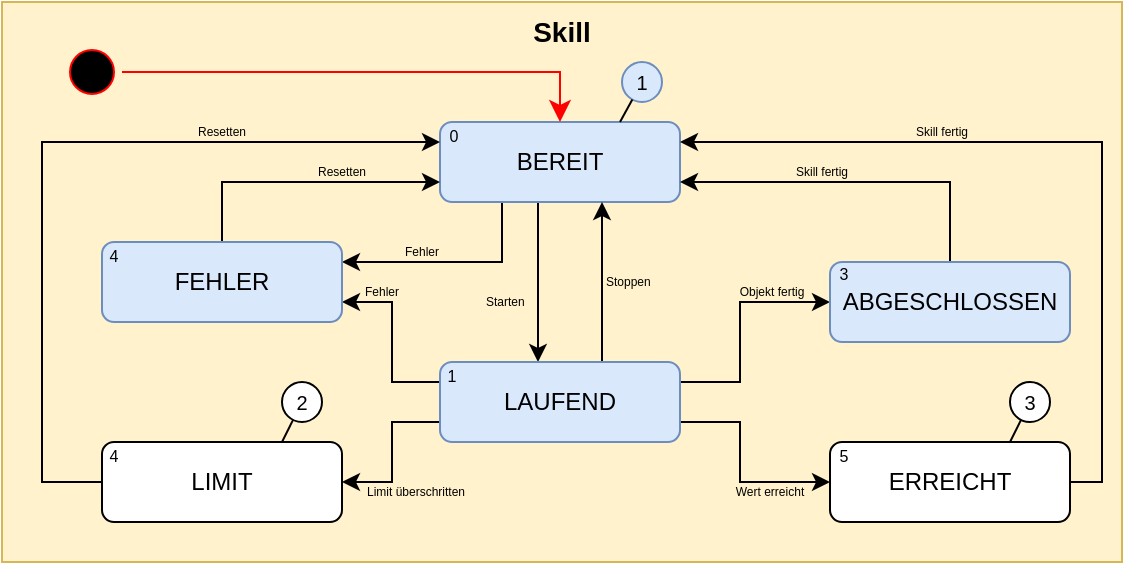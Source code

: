 <mxfile version="24.8.4">
  <diagram name="Seite-1" id="nUT34G9xeOLYj0SszjcQ">
    <mxGraphModel dx="704" dy="646" grid="1" gridSize="10" guides="1" tooltips="1" connect="1" arrows="1" fold="1" page="1" pageScale="1" pageWidth="827" pageHeight="1169" math="0" shadow="0">
      <root>
        <mxCell id="0" />
        <mxCell id="1" parent="0" />
        <mxCell id="TMbh94kAc-SO85xrON7S-257" value="" style="group;fillColor=#f5f5f5;fontColor=#333333;strokeColor=#666666;" parent="1" vertex="1" connectable="0">
          <mxGeometry x="120" y="370" width="560" height="280" as="geometry" />
        </mxCell>
        <mxCell id="TMbh94kAc-SO85xrON7S-27" value="&lt;b&gt;&lt;font style=&quot;font-size: 14px;&quot;&gt;Skill&lt;/font&gt;&lt;/b&gt;" style="rounded=0;whiteSpace=wrap;html=1;fillColor=#fff2cc;strokeColor=#d6b656;verticalAlign=top;" parent="TMbh94kAc-SO85xrON7S-257" vertex="1">
          <mxGeometry width="560" height="280" as="geometry" />
        </mxCell>
        <mxCell id="TMbh94kAc-SO85xrON7S-56" style="edgeStyle=orthogonalEdgeStyle;rounded=0;orthogonalLoop=1;jettySize=auto;html=1;entryX=0.5;entryY=0;entryDx=0;entryDy=0;" parent="TMbh94kAc-SO85xrON7S-257" edge="1">
          <mxGeometry relative="1" as="geometry">
            <mxPoint x="268" y="100" as="sourcePoint" />
            <mxPoint x="268" y="180" as="targetPoint" />
          </mxGeometry>
        </mxCell>
        <mxCell id="TMbh94kAc-SO85xrON7S-66" style="edgeStyle=orthogonalEdgeStyle;rounded=0;orthogonalLoop=1;jettySize=auto;html=1;entryX=1;entryY=0.25;entryDx=0;entryDy=0;" parent="TMbh94kAc-SO85xrON7S-257" source="TMbh94kAc-SO85xrON7S-45" target="TMbh94kAc-SO85xrON7S-51" edge="1">
          <mxGeometry relative="1" as="geometry">
            <Array as="points">
              <mxPoint x="250" y="130" />
            </Array>
          </mxGeometry>
        </mxCell>
        <mxCell id="TMbh94kAc-SO85xrON7S-45" value="BEREIT" style="rounded=1;whiteSpace=wrap;html=1;fillColor=#dae8fc;strokeColor=#6c8ebf;" parent="TMbh94kAc-SO85xrON7S-257" vertex="1">
          <mxGeometry x="219" y="60" width="120" height="40" as="geometry" />
        </mxCell>
        <mxCell id="TMbh94kAc-SO85xrON7S-54" style="edgeStyle=orthogonalEdgeStyle;rounded=0;orthogonalLoop=1;jettySize=auto;html=1;entryX=0;entryY=0.5;entryDx=0;entryDy=0;" parent="TMbh94kAc-SO85xrON7S-257" source="TMbh94kAc-SO85xrON7S-47" target="TMbh94kAc-SO85xrON7S-50" edge="1">
          <mxGeometry relative="1" as="geometry">
            <Array as="points">
              <mxPoint x="369" y="190" />
              <mxPoint x="369" y="150" />
            </Array>
          </mxGeometry>
        </mxCell>
        <mxCell id="TMbh94kAc-SO85xrON7S-55" style="edgeStyle=orthogonalEdgeStyle;rounded=0;orthogonalLoop=1;jettySize=auto;html=1;entryX=0;entryY=0.5;entryDx=0;entryDy=0;" parent="TMbh94kAc-SO85xrON7S-257" source="TMbh94kAc-SO85xrON7S-47" target="TMbh94kAc-SO85xrON7S-48" edge="1">
          <mxGeometry relative="1" as="geometry">
            <Array as="points">
              <mxPoint x="369" y="210" />
              <mxPoint x="369" y="240" />
            </Array>
          </mxGeometry>
        </mxCell>
        <mxCell id="TMbh94kAc-SO85xrON7S-61" style="edgeStyle=orthogonalEdgeStyle;rounded=0;orthogonalLoop=1;jettySize=auto;html=1;entryX=1;entryY=0.75;entryDx=0;entryDy=0;" parent="TMbh94kAc-SO85xrON7S-257" source="TMbh94kAc-SO85xrON7S-47" target="TMbh94kAc-SO85xrON7S-51" edge="1">
          <mxGeometry relative="1" as="geometry">
            <Array as="points">
              <mxPoint x="195" y="190" />
              <mxPoint x="195" y="150" />
            </Array>
          </mxGeometry>
        </mxCell>
        <mxCell id="TMbh94kAc-SO85xrON7S-62" style="edgeStyle=orthogonalEdgeStyle;rounded=0;orthogonalLoop=1;jettySize=auto;html=1;" parent="TMbh94kAc-SO85xrON7S-257" source="TMbh94kAc-SO85xrON7S-47" target="TMbh94kAc-SO85xrON7S-49" edge="1">
          <mxGeometry relative="1" as="geometry">
            <Array as="points">
              <mxPoint x="195" y="210" />
              <mxPoint x="195" y="240" />
            </Array>
          </mxGeometry>
        </mxCell>
        <mxCell id="3WOX_D658Z19YrmmToyO-32" style="edgeStyle=orthogonalEdgeStyle;rounded=0;orthogonalLoop=1;jettySize=auto;html=1;entryX=0.5;entryY=1;entryDx=0;entryDy=0;" parent="TMbh94kAc-SO85xrON7S-257" edge="1">
          <mxGeometry relative="1" as="geometry">
            <mxPoint x="300" y="180" as="sourcePoint" />
            <mxPoint x="300" y="100" as="targetPoint" />
          </mxGeometry>
        </mxCell>
        <mxCell id="TMbh94kAc-SO85xrON7S-47" value="LAUFEND" style="rounded=1;whiteSpace=wrap;html=1;fillColor=#dae8fc;strokeColor=#6c8ebf;" parent="TMbh94kAc-SO85xrON7S-257" vertex="1">
          <mxGeometry x="219" y="180" width="120" height="40" as="geometry" />
        </mxCell>
        <mxCell id="TMbh94kAc-SO85xrON7S-60" style="edgeStyle=orthogonalEdgeStyle;rounded=0;orthogonalLoop=1;jettySize=auto;html=1;entryX=1;entryY=0.25;entryDx=0;entryDy=0;" parent="TMbh94kAc-SO85xrON7S-257" source="TMbh94kAc-SO85xrON7S-48" target="TMbh94kAc-SO85xrON7S-45" edge="1">
          <mxGeometry relative="1" as="geometry">
            <Array as="points">
              <mxPoint x="550" y="240" />
              <mxPoint x="550" y="70" />
            </Array>
          </mxGeometry>
        </mxCell>
        <mxCell id="TMbh94kAc-SO85xrON7S-48" value="ERREICHT" style="rounded=1;whiteSpace=wrap;html=1;" parent="TMbh94kAc-SO85xrON7S-257" vertex="1">
          <mxGeometry x="414" y="220" width="120" height="40" as="geometry" />
        </mxCell>
        <mxCell id="TMbh94kAc-SO85xrON7S-63" style="edgeStyle=orthogonalEdgeStyle;rounded=0;orthogonalLoop=1;jettySize=auto;html=1;entryX=0;entryY=0.25;entryDx=0;entryDy=0;" parent="TMbh94kAc-SO85xrON7S-257" source="TMbh94kAc-SO85xrON7S-49" target="TMbh94kAc-SO85xrON7S-45" edge="1">
          <mxGeometry relative="1" as="geometry">
            <Array as="points">
              <mxPoint x="20" y="240" />
              <mxPoint x="20" y="70" />
            </Array>
          </mxGeometry>
        </mxCell>
        <mxCell id="TMbh94kAc-SO85xrON7S-49" value="LIMIT" style="rounded=1;whiteSpace=wrap;html=1;" parent="TMbh94kAc-SO85xrON7S-257" vertex="1">
          <mxGeometry x="50" y="220" width="120" height="40" as="geometry" />
        </mxCell>
        <mxCell id="TMbh94kAc-SO85xrON7S-59" style="edgeStyle=orthogonalEdgeStyle;rounded=0;orthogonalLoop=1;jettySize=auto;html=1;entryX=1;entryY=0.75;entryDx=0;entryDy=0;" parent="TMbh94kAc-SO85xrON7S-257" source="TMbh94kAc-SO85xrON7S-50" target="TMbh94kAc-SO85xrON7S-45" edge="1">
          <mxGeometry relative="1" as="geometry">
            <Array as="points">
              <mxPoint x="474" y="90" />
            </Array>
          </mxGeometry>
        </mxCell>
        <mxCell id="TMbh94kAc-SO85xrON7S-50" value="ABGESCHLOSSEN" style="rounded=1;whiteSpace=wrap;html=1;fillColor=#dae8fc;strokeColor=#6c8ebf;" parent="TMbh94kAc-SO85xrON7S-257" vertex="1">
          <mxGeometry x="414" y="130" width="120" height="40" as="geometry" />
        </mxCell>
        <mxCell id="TMbh94kAc-SO85xrON7S-65" style="edgeStyle=orthogonalEdgeStyle;rounded=0;orthogonalLoop=1;jettySize=auto;html=1;entryX=0;entryY=0.75;entryDx=0;entryDy=0;" parent="TMbh94kAc-SO85xrON7S-257" source="TMbh94kAc-SO85xrON7S-51" target="TMbh94kAc-SO85xrON7S-45" edge="1">
          <mxGeometry relative="1" as="geometry">
            <Array as="points">
              <mxPoint x="110" y="90" />
            </Array>
          </mxGeometry>
        </mxCell>
        <mxCell id="TMbh94kAc-SO85xrON7S-51" value="FEHLER" style="rounded=1;whiteSpace=wrap;html=1;fillColor=#dae8fc;strokeColor=#6c8ebf;" parent="TMbh94kAc-SO85xrON7S-257" vertex="1">
          <mxGeometry x="50" y="120" width="120" height="40" as="geometry" />
        </mxCell>
        <mxCell id="TMbh94kAc-SO85xrON7S-67" value="" style="ellipse;html=1;shape=startState;fillColor=#000000;strokeColor=#ff0000;" parent="TMbh94kAc-SO85xrON7S-257" vertex="1">
          <mxGeometry x="30" y="20" width="30" height="30" as="geometry" />
        </mxCell>
        <mxCell id="TMbh94kAc-SO85xrON7S-68" value="" style="edgeStyle=orthogonalEdgeStyle;html=1;verticalAlign=bottom;endArrow=classic;endSize=8;strokeColor=#ff0000;rounded=0;endFill=1;entryX=0.5;entryY=0;entryDx=0;entryDy=0;" parent="TMbh94kAc-SO85xrON7S-257" source="TMbh94kAc-SO85xrON7S-67" target="TMbh94kAc-SO85xrON7S-45" edge="1">
          <mxGeometry relative="1" as="geometry">
            <mxPoint x="25" y="80" as="targetPoint" />
          </mxGeometry>
        </mxCell>
        <mxCell id="TMbh94kAc-SO85xrON7S-219" value="Starten" style="text;html=1;align=left;verticalAlign=middle;whiteSpace=wrap;rounded=0;fontSize=6;container=0;" parent="TMbh94kAc-SO85xrON7S-257" vertex="1">
          <mxGeometry x="240" y="145" width="60" height="10" as="geometry" />
        </mxCell>
        <mxCell id="TMbh94kAc-SO85xrON7S-247" value="Objekt fertig" style="text;html=1;align=center;verticalAlign=middle;whiteSpace=wrap;rounded=0;fontSize=6;container=0;" parent="TMbh94kAc-SO85xrON7S-257" vertex="1">
          <mxGeometry x="355" y="140" width="60" height="10" as="geometry" />
        </mxCell>
        <mxCell id="TMbh94kAc-SO85xrON7S-248" value="Skill fertig" style="text;html=1;align=center;verticalAlign=middle;whiteSpace=wrap;rounded=0;fontSize=6;container=0;" parent="TMbh94kAc-SO85xrON7S-257" vertex="1">
          <mxGeometry x="380" y="80" width="60" height="10" as="geometry" />
        </mxCell>
        <mxCell id="TMbh94kAc-SO85xrON7S-250" value="Resetten" style="text;html=1;align=center;verticalAlign=middle;whiteSpace=wrap;rounded=0;fontSize=6;container=0;" parent="TMbh94kAc-SO85xrON7S-257" vertex="1">
          <mxGeometry x="140" y="80" width="60" height="10" as="geometry" />
        </mxCell>
        <mxCell id="TMbh94kAc-SO85xrON7S-251" value="Resetten" style="text;html=1;align=center;verticalAlign=middle;whiteSpace=wrap;rounded=0;fontSize=6;container=0;" parent="TMbh94kAc-SO85xrON7S-257" vertex="1">
          <mxGeometry x="80" y="60" width="60" height="10" as="geometry" />
        </mxCell>
        <mxCell id="TMbh94kAc-SO85xrON7S-252" value="Skill fertig" style="text;html=1;align=center;verticalAlign=middle;whiteSpace=wrap;rounded=0;fontSize=6;container=0;" parent="TMbh94kAc-SO85xrON7S-257" vertex="1">
          <mxGeometry x="440" y="60" width="60" height="10" as="geometry" />
        </mxCell>
        <mxCell id="TMbh94kAc-SO85xrON7S-253" value="Wert erreicht" style="text;html=1;align=center;verticalAlign=middle;whiteSpace=wrap;rounded=0;fontSize=6;container=0;" parent="TMbh94kAc-SO85xrON7S-257" vertex="1">
          <mxGeometry x="354" y="240" width="60" height="10" as="geometry" />
        </mxCell>
        <mxCell id="TMbh94kAc-SO85xrON7S-254" value="Limit überschritten" style="text;html=1;align=center;verticalAlign=middle;whiteSpace=wrap;rounded=0;fontSize=6;container=0;" parent="TMbh94kAc-SO85xrON7S-257" vertex="1">
          <mxGeometry x="177" y="240" width="60" height="10" as="geometry" />
        </mxCell>
        <mxCell id="TMbh94kAc-SO85xrON7S-255" value="Fehler" style="text;html=1;align=center;verticalAlign=middle;whiteSpace=wrap;rounded=0;fontSize=6;container=0;" parent="TMbh94kAc-SO85xrON7S-257" vertex="1">
          <mxGeometry x="180" y="120" width="60" height="10" as="geometry" />
        </mxCell>
        <mxCell id="TMbh94kAc-SO85xrON7S-256" value="Fehler" style="text;html=1;align=center;verticalAlign=middle;whiteSpace=wrap;rounded=0;fontSize=6;container=0;" parent="TMbh94kAc-SO85xrON7S-257" vertex="1">
          <mxGeometry x="160" y="140" width="60" height="10" as="geometry" />
        </mxCell>
        <mxCell id="3WOX_D658Z19YrmmToyO-33" value="Stoppen" style="text;html=1;align=left;verticalAlign=middle;whiteSpace=wrap;rounded=0;fontSize=6;container=0;" parent="TMbh94kAc-SO85xrON7S-257" vertex="1">
          <mxGeometry x="300" y="135" width="60" height="10" as="geometry" />
        </mxCell>
        <mxCell id="Yjvfa3K74wiIcRD2Wd3R-2" value="1" style="ellipse;whiteSpace=wrap;html=1;aspect=fixed;fillColor=#dae8fc;strokeColor=#6c8ebf;fontSize=10;" vertex="1" parent="TMbh94kAc-SO85xrON7S-257">
          <mxGeometry x="310" y="30" width="20" height="20" as="geometry" />
        </mxCell>
        <mxCell id="Yjvfa3K74wiIcRD2Wd3R-46" style="rounded=0;orthogonalLoop=1;jettySize=auto;html=1;entryX=0.75;entryY=0;entryDx=0;entryDy=0;endArrow=none;endFill=0;" edge="1" parent="TMbh94kAc-SO85xrON7S-257" source="Yjvfa3K74wiIcRD2Wd3R-37" target="TMbh94kAc-SO85xrON7S-49">
          <mxGeometry relative="1" as="geometry" />
        </mxCell>
        <mxCell id="Yjvfa3K74wiIcRD2Wd3R-37" value="2" style="ellipse;whiteSpace=wrap;html=1;aspect=fixed;fontSize=10;" vertex="1" parent="TMbh94kAc-SO85xrON7S-257">
          <mxGeometry x="140" y="190" width="20" height="20" as="geometry" />
        </mxCell>
        <mxCell id="Yjvfa3K74wiIcRD2Wd3R-47" style="rounded=0;orthogonalLoop=1;jettySize=auto;html=1;entryX=0.75;entryY=0;entryDx=0;entryDy=0;endArrow=none;endFill=0;" edge="1" parent="TMbh94kAc-SO85xrON7S-257" source="Yjvfa3K74wiIcRD2Wd3R-36" target="TMbh94kAc-SO85xrON7S-48">
          <mxGeometry relative="1" as="geometry" />
        </mxCell>
        <mxCell id="Yjvfa3K74wiIcRD2Wd3R-36" value="3" style="ellipse;whiteSpace=wrap;html=1;aspect=fixed;fontSize=10;" vertex="1" parent="TMbh94kAc-SO85xrON7S-257">
          <mxGeometry x="504" y="190" width="20" height="20" as="geometry" />
        </mxCell>
        <mxCell id="Yjvfa3K74wiIcRD2Wd3R-38" value="0" style="ellipse;whiteSpace=wrap;html=1;aspect=fixed;fillColor=none;strokeColor=none;fontSize=8;" vertex="1" parent="TMbh94kAc-SO85xrON7S-257">
          <mxGeometry x="216" y="57" width="20" height="20" as="geometry" />
        </mxCell>
        <mxCell id="Yjvfa3K74wiIcRD2Wd3R-39" value="1" style="ellipse;whiteSpace=wrap;html=1;aspect=fixed;fillColor=none;strokeColor=none;fontSize=8;" vertex="1" parent="TMbh94kAc-SO85xrON7S-257">
          <mxGeometry x="215" y="177" width="20" height="20" as="geometry" />
        </mxCell>
        <mxCell id="Yjvfa3K74wiIcRD2Wd3R-40" value="3" style="ellipse;whiteSpace=wrap;html=1;aspect=fixed;fillColor=none;strokeColor=none;fontSize=8;" vertex="1" parent="TMbh94kAc-SO85xrON7S-257">
          <mxGeometry x="411" y="126" width="20" height="20" as="geometry" />
        </mxCell>
        <mxCell id="Yjvfa3K74wiIcRD2Wd3R-41" value="4" style="ellipse;whiteSpace=wrap;html=1;aspect=fixed;fillColor=none;strokeColor=none;fontSize=8;" vertex="1" parent="TMbh94kAc-SO85xrON7S-257">
          <mxGeometry x="46" y="117" width="20" height="20" as="geometry" />
        </mxCell>
        <mxCell id="Yjvfa3K74wiIcRD2Wd3R-42" value="4" style="ellipse;whiteSpace=wrap;html=1;aspect=fixed;fillColor=none;strokeColor=none;fontSize=8;" vertex="1" parent="TMbh94kAc-SO85xrON7S-257">
          <mxGeometry x="46" y="217" width="20" height="20" as="geometry" />
        </mxCell>
        <mxCell id="Yjvfa3K74wiIcRD2Wd3R-43" value="5" style="ellipse;whiteSpace=wrap;html=1;aspect=fixed;fillColor=none;strokeColor=none;fontSize=8;" vertex="1" parent="TMbh94kAc-SO85xrON7S-257">
          <mxGeometry x="411" y="217" width="20" height="20" as="geometry" />
        </mxCell>
        <mxCell id="Yjvfa3K74wiIcRD2Wd3R-44" style="rounded=1;orthogonalLoop=1;jettySize=auto;html=1;entryX=0.75;entryY=0;entryDx=0;entryDy=0;endArrow=none;endFill=0;curved=0;" edge="1" parent="TMbh94kAc-SO85xrON7S-257" source="Yjvfa3K74wiIcRD2Wd3R-2" target="TMbh94kAc-SO85xrON7S-45">
          <mxGeometry relative="1" as="geometry" />
        </mxCell>
      </root>
    </mxGraphModel>
  </diagram>
</mxfile>
